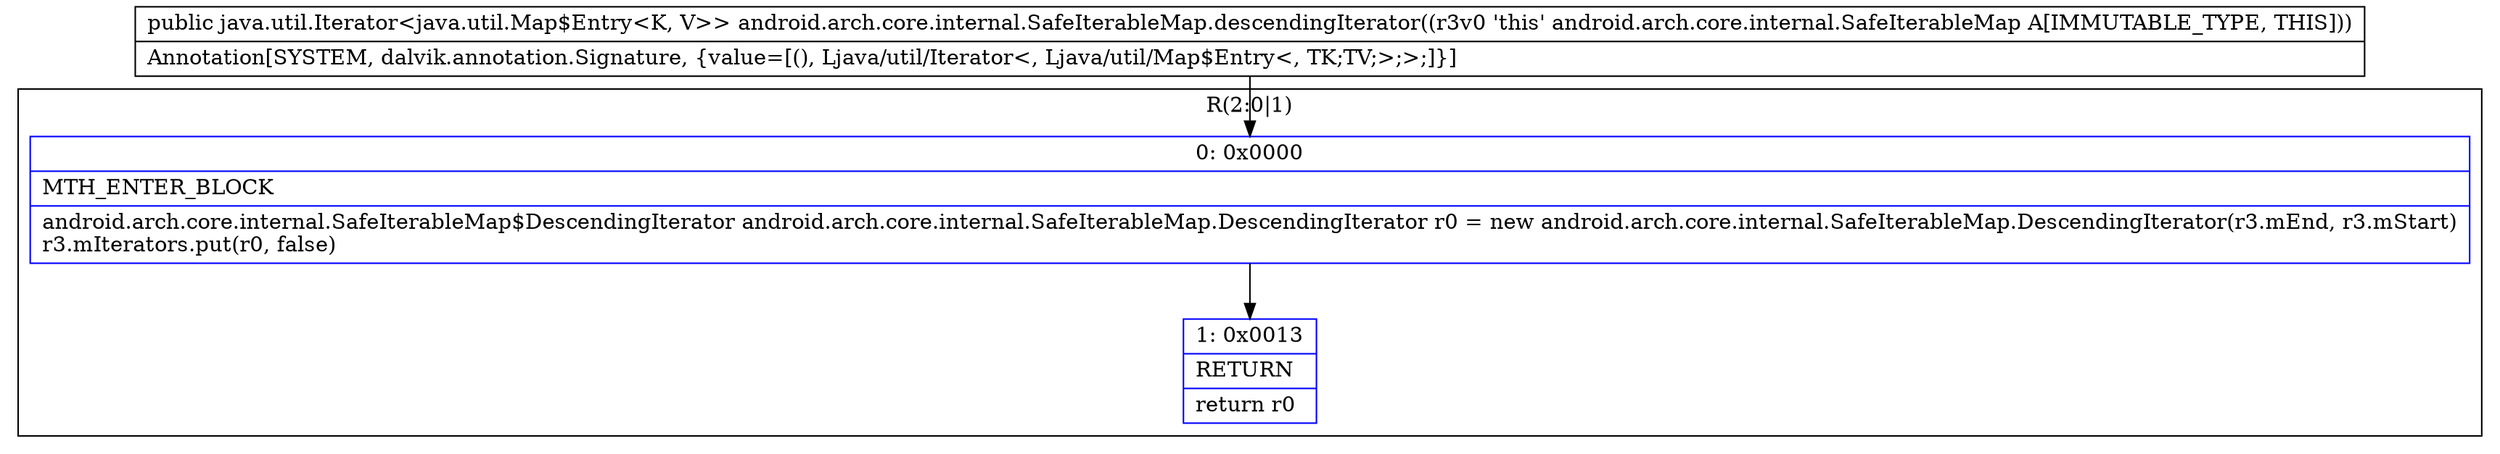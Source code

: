 digraph "CFG forandroid.arch.core.internal.SafeIterableMap.descendingIterator()Ljava\/util\/Iterator;" {
subgraph cluster_Region_1143371277 {
label = "R(2:0|1)";
node [shape=record,color=blue];
Node_0 [shape=record,label="{0\:\ 0x0000|MTH_ENTER_BLOCK\l|android.arch.core.internal.SafeIterableMap$DescendingIterator android.arch.core.internal.SafeIterableMap.DescendingIterator r0 = new android.arch.core.internal.SafeIterableMap.DescendingIterator(r3.mEnd, r3.mStart)\lr3.mIterators.put(r0, false)\l}"];
Node_1 [shape=record,label="{1\:\ 0x0013|RETURN\l|return r0\l}"];
}
MethodNode[shape=record,label="{public java.util.Iterator\<java.util.Map$Entry\<K, V\>\> android.arch.core.internal.SafeIterableMap.descendingIterator((r3v0 'this' android.arch.core.internal.SafeIterableMap A[IMMUTABLE_TYPE, THIS]))  | Annotation[SYSTEM, dalvik.annotation.Signature, \{value=[(), Ljava\/util\/Iterator\<, Ljava\/util\/Map$Entry\<, TK;TV;\>;\>;]\}]\l}"];
MethodNode -> Node_0;
Node_0 -> Node_1;
}

